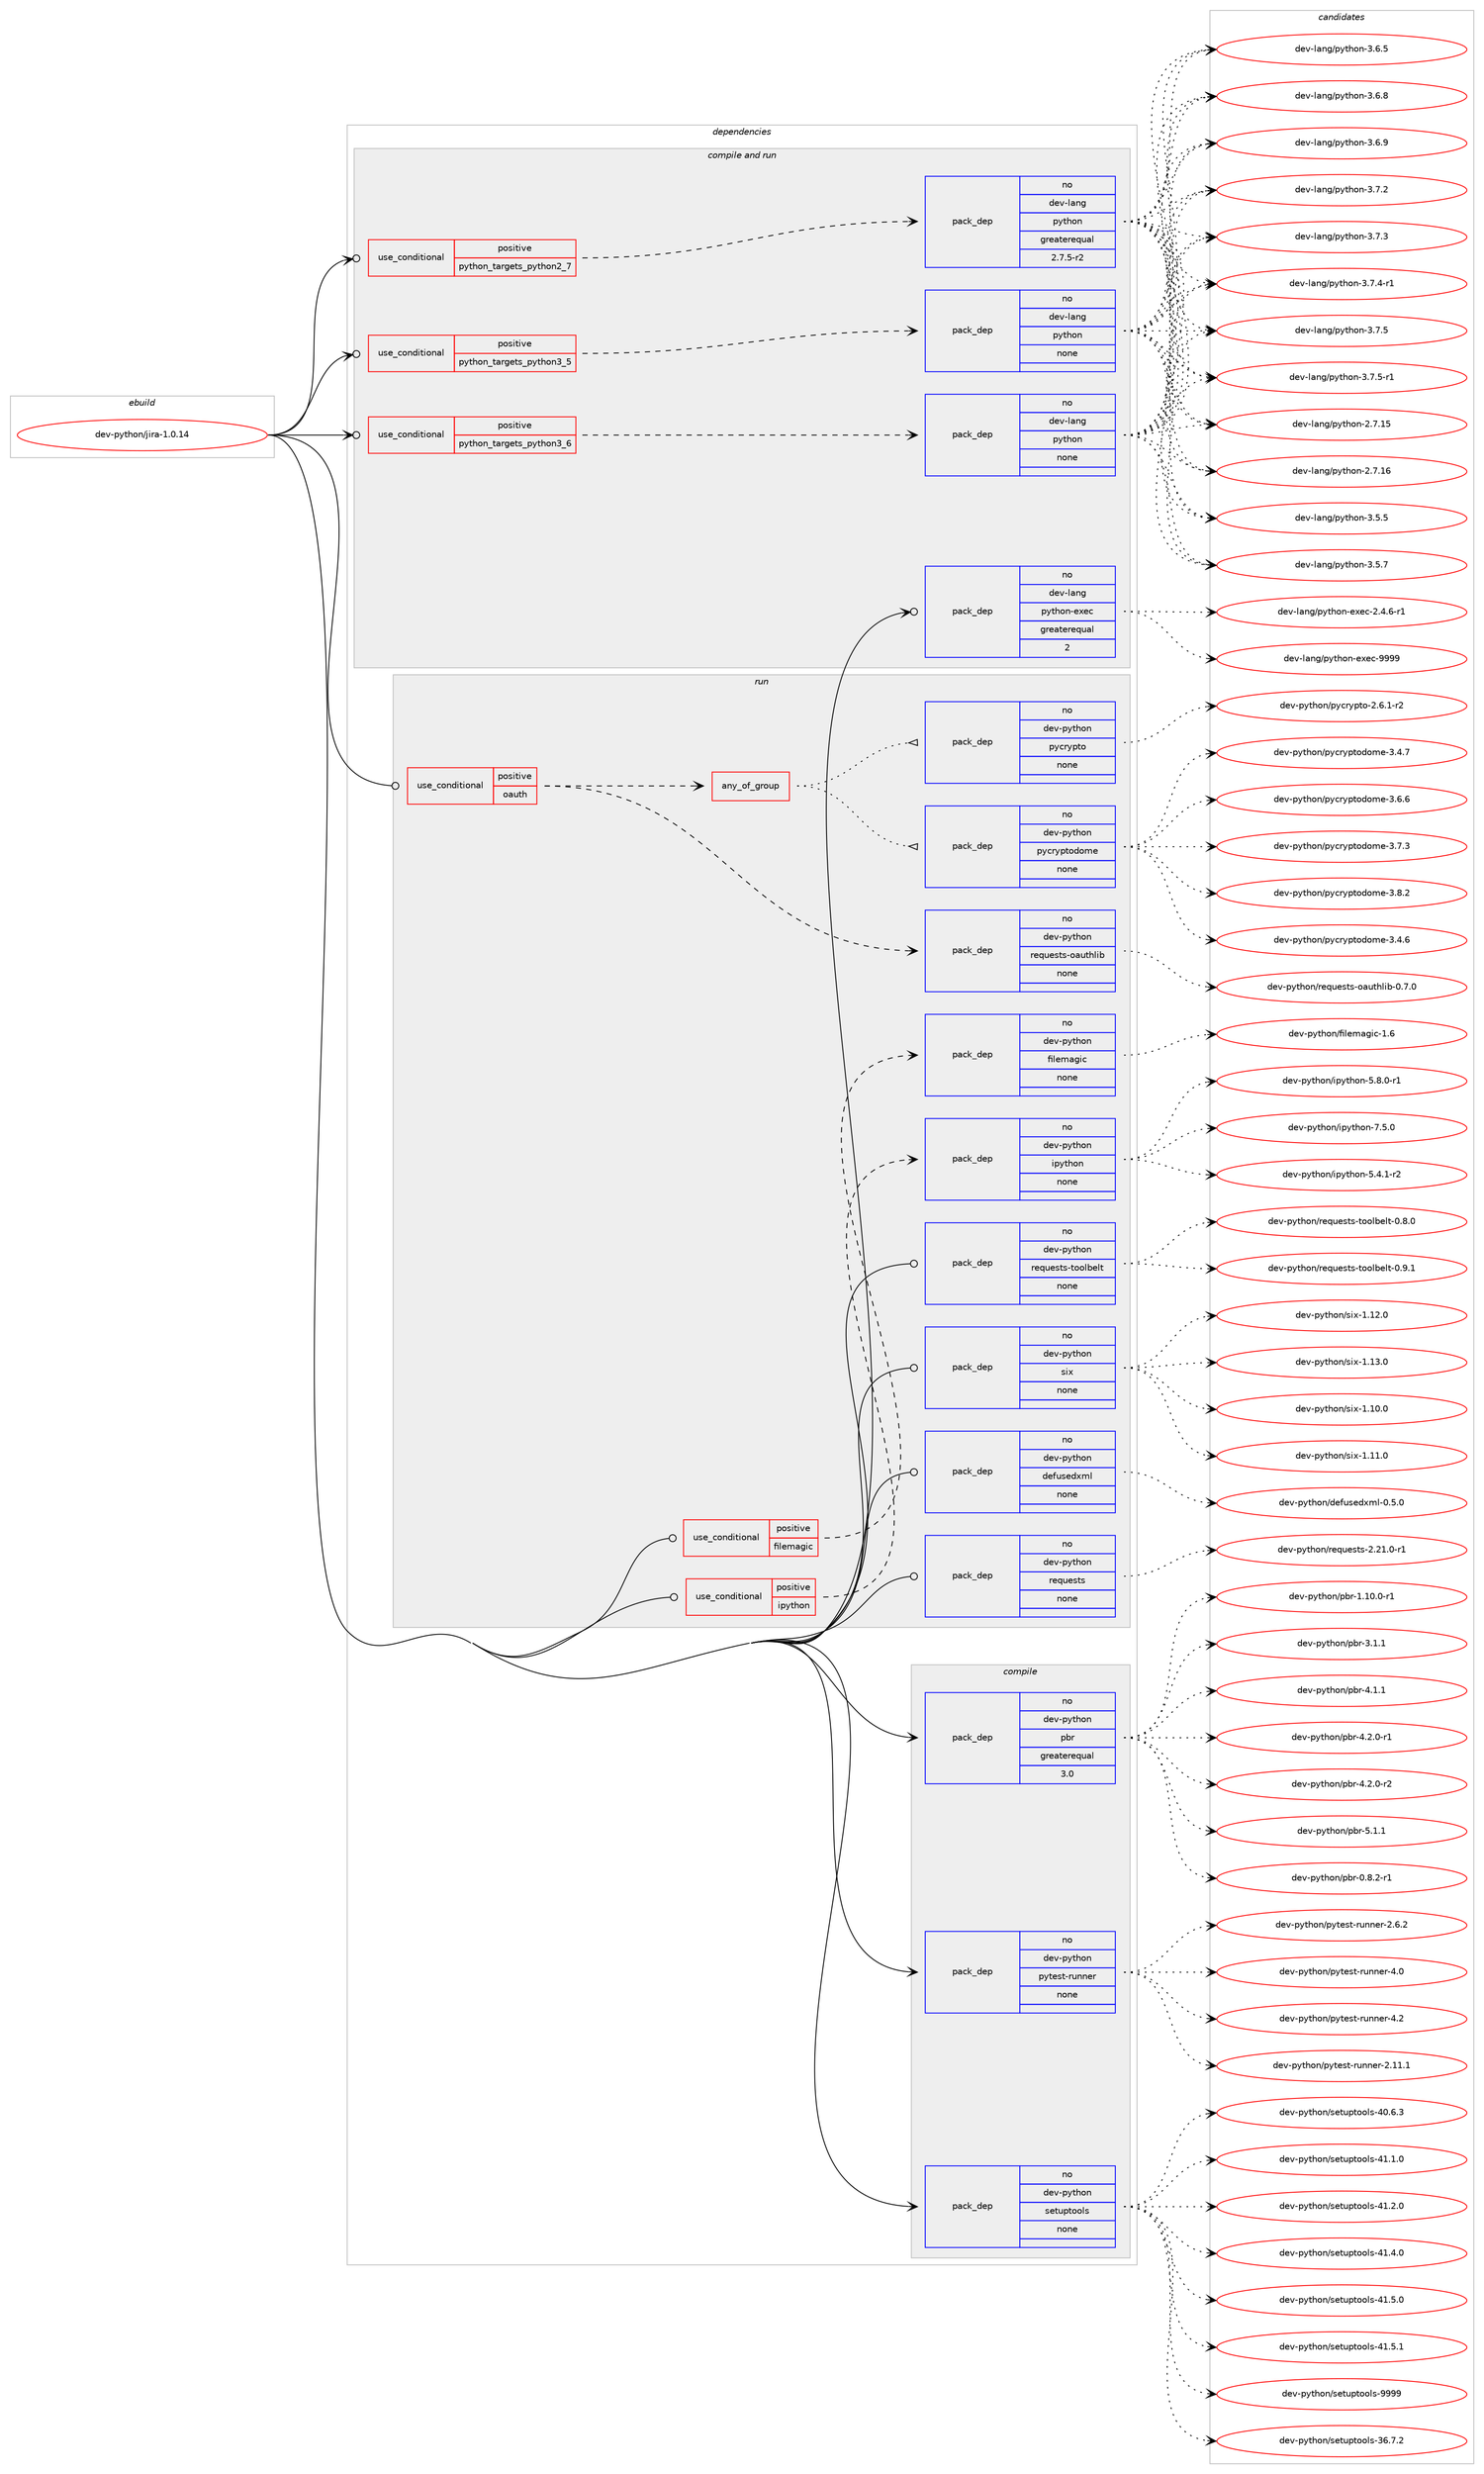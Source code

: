 digraph prolog {

# *************
# Graph options
# *************

newrank=true;
concentrate=true;
compound=true;
graph [rankdir=LR,fontname=Helvetica,fontsize=10,ranksep=1.5];#, ranksep=2.5, nodesep=0.2];
edge  [arrowhead=vee];
node  [fontname=Helvetica,fontsize=10];

# **********
# The ebuild
# **********

subgraph cluster_leftcol {
color=gray;
rank=same;
label=<<i>ebuild</i>>;
id [label="dev-python/jira-1.0.14", color=red, width=4, href="../dev-python/jira-1.0.14.svg"];
}

# ****************
# The dependencies
# ****************

subgraph cluster_midcol {
color=gray;
label=<<i>dependencies</i>>;
subgraph cluster_compile {
fillcolor="#eeeeee";
style=filled;
label=<<i>compile</i>>;
subgraph pack457963 {
dependency611172 [label=<<TABLE BORDER="0" CELLBORDER="1" CELLSPACING="0" CELLPADDING="4" WIDTH="220"><TR><TD ROWSPAN="6" CELLPADDING="30">pack_dep</TD></TR><TR><TD WIDTH="110">no</TD></TR><TR><TD>dev-python</TD></TR><TR><TD>pbr</TD></TR><TR><TD>greaterequal</TD></TR><TR><TD>3.0</TD></TR></TABLE>>, shape=none, color=blue];
}
id:e -> dependency611172:w [weight=20,style="solid",arrowhead="vee"];
subgraph pack457964 {
dependency611173 [label=<<TABLE BORDER="0" CELLBORDER="1" CELLSPACING="0" CELLPADDING="4" WIDTH="220"><TR><TD ROWSPAN="6" CELLPADDING="30">pack_dep</TD></TR><TR><TD WIDTH="110">no</TD></TR><TR><TD>dev-python</TD></TR><TR><TD>pytest-runner</TD></TR><TR><TD>none</TD></TR><TR><TD></TD></TR></TABLE>>, shape=none, color=blue];
}
id:e -> dependency611173:w [weight=20,style="solid",arrowhead="vee"];
subgraph pack457965 {
dependency611174 [label=<<TABLE BORDER="0" CELLBORDER="1" CELLSPACING="0" CELLPADDING="4" WIDTH="220"><TR><TD ROWSPAN="6" CELLPADDING="30">pack_dep</TD></TR><TR><TD WIDTH="110">no</TD></TR><TR><TD>dev-python</TD></TR><TR><TD>setuptools</TD></TR><TR><TD>none</TD></TR><TR><TD></TD></TR></TABLE>>, shape=none, color=blue];
}
id:e -> dependency611174:w [weight=20,style="solid",arrowhead="vee"];
}
subgraph cluster_compileandrun {
fillcolor="#eeeeee";
style=filled;
label=<<i>compile and run</i>>;
subgraph cond141409 {
dependency611175 [label=<<TABLE BORDER="0" CELLBORDER="1" CELLSPACING="0" CELLPADDING="4"><TR><TD ROWSPAN="3" CELLPADDING="10">use_conditional</TD></TR><TR><TD>positive</TD></TR><TR><TD>python_targets_python2_7</TD></TR></TABLE>>, shape=none, color=red];
subgraph pack457966 {
dependency611176 [label=<<TABLE BORDER="0" CELLBORDER="1" CELLSPACING="0" CELLPADDING="4" WIDTH="220"><TR><TD ROWSPAN="6" CELLPADDING="30">pack_dep</TD></TR><TR><TD WIDTH="110">no</TD></TR><TR><TD>dev-lang</TD></TR><TR><TD>python</TD></TR><TR><TD>greaterequal</TD></TR><TR><TD>2.7.5-r2</TD></TR></TABLE>>, shape=none, color=blue];
}
dependency611175:e -> dependency611176:w [weight=20,style="dashed",arrowhead="vee"];
}
id:e -> dependency611175:w [weight=20,style="solid",arrowhead="odotvee"];
subgraph cond141410 {
dependency611177 [label=<<TABLE BORDER="0" CELLBORDER="1" CELLSPACING="0" CELLPADDING="4"><TR><TD ROWSPAN="3" CELLPADDING="10">use_conditional</TD></TR><TR><TD>positive</TD></TR><TR><TD>python_targets_python3_5</TD></TR></TABLE>>, shape=none, color=red];
subgraph pack457967 {
dependency611178 [label=<<TABLE BORDER="0" CELLBORDER="1" CELLSPACING="0" CELLPADDING="4" WIDTH="220"><TR><TD ROWSPAN="6" CELLPADDING="30">pack_dep</TD></TR><TR><TD WIDTH="110">no</TD></TR><TR><TD>dev-lang</TD></TR><TR><TD>python</TD></TR><TR><TD>none</TD></TR><TR><TD></TD></TR></TABLE>>, shape=none, color=blue];
}
dependency611177:e -> dependency611178:w [weight=20,style="dashed",arrowhead="vee"];
}
id:e -> dependency611177:w [weight=20,style="solid",arrowhead="odotvee"];
subgraph cond141411 {
dependency611179 [label=<<TABLE BORDER="0" CELLBORDER="1" CELLSPACING="0" CELLPADDING="4"><TR><TD ROWSPAN="3" CELLPADDING="10">use_conditional</TD></TR><TR><TD>positive</TD></TR><TR><TD>python_targets_python3_6</TD></TR></TABLE>>, shape=none, color=red];
subgraph pack457968 {
dependency611180 [label=<<TABLE BORDER="0" CELLBORDER="1" CELLSPACING="0" CELLPADDING="4" WIDTH="220"><TR><TD ROWSPAN="6" CELLPADDING="30">pack_dep</TD></TR><TR><TD WIDTH="110">no</TD></TR><TR><TD>dev-lang</TD></TR><TR><TD>python</TD></TR><TR><TD>none</TD></TR><TR><TD></TD></TR></TABLE>>, shape=none, color=blue];
}
dependency611179:e -> dependency611180:w [weight=20,style="dashed",arrowhead="vee"];
}
id:e -> dependency611179:w [weight=20,style="solid",arrowhead="odotvee"];
subgraph pack457969 {
dependency611181 [label=<<TABLE BORDER="0" CELLBORDER="1" CELLSPACING="0" CELLPADDING="4" WIDTH="220"><TR><TD ROWSPAN="6" CELLPADDING="30">pack_dep</TD></TR><TR><TD WIDTH="110">no</TD></TR><TR><TD>dev-lang</TD></TR><TR><TD>python-exec</TD></TR><TR><TD>greaterequal</TD></TR><TR><TD>2</TD></TR></TABLE>>, shape=none, color=blue];
}
id:e -> dependency611181:w [weight=20,style="solid",arrowhead="odotvee"];
}
subgraph cluster_run {
fillcolor="#eeeeee";
style=filled;
label=<<i>run</i>>;
subgraph cond141412 {
dependency611182 [label=<<TABLE BORDER="0" CELLBORDER="1" CELLSPACING="0" CELLPADDING="4"><TR><TD ROWSPAN="3" CELLPADDING="10">use_conditional</TD></TR><TR><TD>positive</TD></TR><TR><TD>filemagic</TD></TR></TABLE>>, shape=none, color=red];
subgraph pack457970 {
dependency611183 [label=<<TABLE BORDER="0" CELLBORDER="1" CELLSPACING="0" CELLPADDING="4" WIDTH="220"><TR><TD ROWSPAN="6" CELLPADDING="30">pack_dep</TD></TR><TR><TD WIDTH="110">no</TD></TR><TR><TD>dev-python</TD></TR><TR><TD>filemagic</TD></TR><TR><TD>none</TD></TR><TR><TD></TD></TR></TABLE>>, shape=none, color=blue];
}
dependency611182:e -> dependency611183:w [weight=20,style="dashed",arrowhead="vee"];
}
id:e -> dependency611182:w [weight=20,style="solid",arrowhead="odot"];
subgraph cond141413 {
dependency611184 [label=<<TABLE BORDER="0" CELLBORDER="1" CELLSPACING="0" CELLPADDING="4"><TR><TD ROWSPAN="3" CELLPADDING="10">use_conditional</TD></TR><TR><TD>positive</TD></TR><TR><TD>ipython</TD></TR></TABLE>>, shape=none, color=red];
subgraph pack457971 {
dependency611185 [label=<<TABLE BORDER="0" CELLBORDER="1" CELLSPACING="0" CELLPADDING="4" WIDTH="220"><TR><TD ROWSPAN="6" CELLPADDING="30">pack_dep</TD></TR><TR><TD WIDTH="110">no</TD></TR><TR><TD>dev-python</TD></TR><TR><TD>ipython</TD></TR><TR><TD>none</TD></TR><TR><TD></TD></TR></TABLE>>, shape=none, color=blue];
}
dependency611184:e -> dependency611185:w [weight=20,style="dashed",arrowhead="vee"];
}
id:e -> dependency611184:w [weight=20,style="solid",arrowhead="odot"];
subgraph cond141414 {
dependency611186 [label=<<TABLE BORDER="0" CELLBORDER="1" CELLSPACING="0" CELLPADDING="4"><TR><TD ROWSPAN="3" CELLPADDING="10">use_conditional</TD></TR><TR><TD>positive</TD></TR><TR><TD>oauth</TD></TR></TABLE>>, shape=none, color=red];
subgraph any11428 {
dependency611187 [label=<<TABLE BORDER="0" CELLBORDER="1" CELLSPACING="0" CELLPADDING="4"><TR><TD CELLPADDING="10">any_of_group</TD></TR></TABLE>>, shape=none, color=red];subgraph pack457972 {
dependency611188 [label=<<TABLE BORDER="0" CELLBORDER="1" CELLSPACING="0" CELLPADDING="4" WIDTH="220"><TR><TD ROWSPAN="6" CELLPADDING="30">pack_dep</TD></TR><TR><TD WIDTH="110">no</TD></TR><TR><TD>dev-python</TD></TR><TR><TD>pycryptodome</TD></TR><TR><TD>none</TD></TR><TR><TD></TD></TR></TABLE>>, shape=none, color=blue];
}
dependency611187:e -> dependency611188:w [weight=20,style="dotted",arrowhead="oinv"];
subgraph pack457973 {
dependency611189 [label=<<TABLE BORDER="0" CELLBORDER="1" CELLSPACING="0" CELLPADDING="4" WIDTH="220"><TR><TD ROWSPAN="6" CELLPADDING="30">pack_dep</TD></TR><TR><TD WIDTH="110">no</TD></TR><TR><TD>dev-python</TD></TR><TR><TD>pycrypto</TD></TR><TR><TD>none</TD></TR><TR><TD></TD></TR></TABLE>>, shape=none, color=blue];
}
dependency611187:e -> dependency611189:w [weight=20,style="dotted",arrowhead="oinv"];
}
dependency611186:e -> dependency611187:w [weight=20,style="dashed",arrowhead="vee"];
subgraph pack457974 {
dependency611190 [label=<<TABLE BORDER="0" CELLBORDER="1" CELLSPACING="0" CELLPADDING="4" WIDTH="220"><TR><TD ROWSPAN="6" CELLPADDING="30">pack_dep</TD></TR><TR><TD WIDTH="110">no</TD></TR><TR><TD>dev-python</TD></TR><TR><TD>requests-oauthlib</TD></TR><TR><TD>none</TD></TR><TR><TD></TD></TR></TABLE>>, shape=none, color=blue];
}
dependency611186:e -> dependency611190:w [weight=20,style="dashed",arrowhead="vee"];
}
id:e -> dependency611186:w [weight=20,style="solid",arrowhead="odot"];
subgraph pack457975 {
dependency611191 [label=<<TABLE BORDER="0" CELLBORDER="1" CELLSPACING="0" CELLPADDING="4" WIDTH="220"><TR><TD ROWSPAN="6" CELLPADDING="30">pack_dep</TD></TR><TR><TD WIDTH="110">no</TD></TR><TR><TD>dev-python</TD></TR><TR><TD>defusedxml</TD></TR><TR><TD>none</TD></TR><TR><TD></TD></TR></TABLE>>, shape=none, color=blue];
}
id:e -> dependency611191:w [weight=20,style="solid",arrowhead="odot"];
subgraph pack457976 {
dependency611192 [label=<<TABLE BORDER="0" CELLBORDER="1" CELLSPACING="0" CELLPADDING="4" WIDTH="220"><TR><TD ROWSPAN="6" CELLPADDING="30">pack_dep</TD></TR><TR><TD WIDTH="110">no</TD></TR><TR><TD>dev-python</TD></TR><TR><TD>requests</TD></TR><TR><TD>none</TD></TR><TR><TD></TD></TR></TABLE>>, shape=none, color=blue];
}
id:e -> dependency611192:w [weight=20,style="solid",arrowhead="odot"];
subgraph pack457977 {
dependency611193 [label=<<TABLE BORDER="0" CELLBORDER="1" CELLSPACING="0" CELLPADDING="4" WIDTH="220"><TR><TD ROWSPAN="6" CELLPADDING="30">pack_dep</TD></TR><TR><TD WIDTH="110">no</TD></TR><TR><TD>dev-python</TD></TR><TR><TD>requests-toolbelt</TD></TR><TR><TD>none</TD></TR><TR><TD></TD></TR></TABLE>>, shape=none, color=blue];
}
id:e -> dependency611193:w [weight=20,style="solid",arrowhead="odot"];
subgraph pack457978 {
dependency611194 [label=<<TABLE BORDER="0" CELLBORDER="1" CELLSPACING="0" CELLPADDING="4" WIDTH="220"><TR><TD ROWSPAN="6" CELLPADDING="30">pack_dep</TD></TR><TR><TD WIDTH="110">no</TD></TR><TR><TD>dev-python</TD></TR><TR><TD>six</TD></TR><TR><TD>none</TD></TR><TR><TD></TD></TR></TABLE>>, shape=none, color=blue];
}
id:e -> dependency611194:w [weight=20,style="solid",arrowhead="odot"];
}
}

# **************
# The candidates
# **************

subgraph cluster_choices {
rank=same;
color=gray;
label=<<i>candidates</i>>;

subgraph choice457963 {
color=black;
nodesep=1;
choice1001011184511212111610411111047112981144548465646504511449 [label="dev-python/pbr-0.8.2-r1", color=red, width=4,href="../dev-python/pbr-0.8.2-r1.svg"];
choice100101118451121211161041111104711298114454946494846484511449 [label="dev-python/pbr-1.10.0-r1", color=red, width=4,href="../dev-python/pbr-1.10.0-r1.svg"];
choice100101118451121211161041111104711298114455146494649 [label="dev-python/pbr-3.1.1", color=red, width=4,href="../dev-python/pbr-3.1.1.svg"];
choice100101118451121211161041111104711298114455246494649 [label="dev-python/pbr-4.1.1", color=red, width=4,href="../dev-python/pbr-4.1.1.svg"];
choice1001011184511212111610411111047112981144552465046484511449 [label="dev-python/pbr-4.2.0-r1", color=red, width=4,href="../dev-python/pbr-4.2.0-r1.svg"];
choice1001011184511212111610411111047112981144552465046484511450 [label="dev-python/pbr-4.2.0-r2", color=red, width=4,href="../dev-python/pbr-4.2.0-r2.svg"];
choice100101118451121211161041111104711298114455346494649 [label="dev-python/pbr-5.1.1", color=red, width=4,href="../dev-python/pbr-5.1.1.svg"];
dependency611172:e -> choice1001011184511212111610411111047112981144548465646504511449:w [style=dotted,weight="100"];
dependency611172:e -> choice100101118451121211161041111104711298114454946494846484511449:w [style=dotted,weight="100"];
dependency611172:e -> choice100101118451121211161041111104711298114455146494649:w [style=dotted,weight="100"];
dependency611172:e -> choice100101118451121211161041111104711298114455246494649:w [style=dotted,weight="100"];
dependency611172:e -> choice1001011184511212111610411111047112981144552465046484511449:w [style=dotted,weight="100"];
dependency611172:e -> choice1001011184511212111610411111047112981144552465046484511450:w [style=dotted,weight="100"];
dependency611172:e -> choice100101118451121211161041111104711298114455346494649:w [style=dotted,weight="100"];
}
subgraph choice457964 {
color=black;
nodesep=1;
choice10010111845112121116104111110471121211161011151164511411711011010111445504649494649 [label="dev-python/pytest-runner-2.11.1", color=red, width=4,href="../dev-python/pytest-runner-2.11.1.svg"];
choice100101118451121211161041111104711212111610111511645114117110110101114455046544650 [label="dev-python/pytest-runner-2.6.2", color=red, width=4,href="../dev-python/pytest-runner-2.6.2.svg"];
choice10010111845112121116104111110471121211161011151164511411711011010111445524648 [label="dev-python/pytest-runner-4.0", color=red, width=4,href="../dev-python/pytest-runner-4.0.svg"];
choice10010111845112121116104111110471121211161011151164511411711011010111445524650 [label="dev-python/pytest-runner-4.2", color=red, width=4,href="../dev-python/pytest-runner-4.2.svg"];
dependency611173:e -> choice10010111845112121116104111110471121211161011151164511411711011010111445504649494649:w [style=dotted,weight="100"];
dependency611173:e -> choice100101118451121211161041111104711212111610111511645114117110110101114455046544650:w [style=dotted,weight="100"];
dependency611173:e -> choice10010111845112121116104111110471121211161011151164511411711011010111445524648:w [style=dotted,weight="100"];
dependency611173:e -> choice10010111845112121116104111110471121211161011151164511411711011010111445524650:w [style=dotted,weight="100"];
}
subgraph choice457965 {
color=black;
nodesep=1;
choice100101118451121211161041111104711510111611711211611111110811545515446554650 [label="dev-python/setuptools-36.7.2", color=red, width=4,href="../dev-python/setuptools-36.7.2.svg"];
choice100101118451121211161041111104711510111611711211611111110811545524846544651 [label="dev-python/setuptools-40.6.3", color=red, width=4,href="../dev-python/setuptools-40.6.3.svg"];
choice100101118451121211161041111104711510111611711211611111110811545524946494648 [label="dev-python/setuptools-41.1.0", color=red, width=4,href="../dev-python/setuptools-41.1.0.svg"];
choice100101118451121211161041111104711510111611711211611111110811545524946504648 [label="dev-python/setuptools-41.2.0", color=red, width=4,href="../dev-python/setuptools-41.2.0.svg"];
choice100101118451121211161041111104711510111611711211611111110811545524946524648 [label="dev-python/setuptools-41.4.0", color=red, width=4,href="../dev-python/setuptools-41.4.0.svg"];
choice100101118451121211161041111104711510111611711211611111110811545524946534648 [label="dev-python/setuptools-41.5.0", color=red, width=4,href="../dev-python/setuptools-41.5.0.svg"];
choice100101118451121211161041111104711510111611711211611111110811545524946534649 [label="dev-python/setuptools-41.5.1", color=red, width=4,href="../dev-python/setuptools-41.5.1.svg"];
choice10010111845112121116104111110471151011161171121161111111081154557575757 [label="dev-python/setuptools-9999", color=red, width=4,href="../dev-python/setuptools-9999.svg"];
dependency611174:e -> choice100101118451121211161041111104711510111611711211611111110811545515446554650:w [style=dotted,weight="100"];
dependency611174:e -> choice100101118451121211161041111104711510111611711211611111110811545524846544651:w [style=dotted,weight="100"];
dependency611174:e -> choice100101118451121211161041111104711510111611711211611111110811545524946494648:w [style=dotted,weight="100"];
dependency611174:e -> choice100101118451121211161041111104711510111611711211611111110811545524946504648:w [style=dotted,weight="100"];
dependency611174:e -> choice100101118451121211161041111104711510111611711211611111110811545524946524648:w [style=dotted,weight="100"];
dependency611174:e -> choice100101118451121211161041111104711510111611711211611111110811545524946534648:w [style=dotted,weight="100"];
dependency611174:e -> choice100101118451121211161041111104711510111611711211611111110811545524946534649:w [style=dotted,weight="100"];
dependency611174:e -> choice10010111845112121116104111110471151011161171121161111111081154557575757:w [style=dotted,weight="100"];
}
subgraph choice457966 {
color=black;
nodesep=1;
choice10010111845108971101034711212111610411111045504655464953 [label="dev-lang/python-2.7.15", color=red, width=4,href="../dev-lang/python-2.7.15.svg"];
choice10010111845108971101034711212111610411111045504655464954 [label="dev-lang/python-2.7.16", color=red, width=4,href="../dev-lang/python-2.7.16.svg"];
choice100101118451089711010347112121116104111110455146534653 [label="dev-lang/python-3.5.5", color=red, width=4,href="../dev-lang/python-3.5.5.svg"];
choice100101118451089711010347112121116104111110455146534655 [label="dev-lang/python-3.5.7", color=red, width=4,href="../dev-lang/python-3.5.7.svg"];
choice100101118451089711010347112121116104111110455146544653 [label="dev-lang/python-3.6.5", color=red, width=4,href="../dev-lang/python-3.6.5.svg"];
choice100101118451089711010347112121116104111110455146544656 [label="dev-lang/python-3.6.8", color=red, width=4,href="../dev-lang/python-3.6.8.svg"];
choice100101118451089711010347112121116104111110455146544657 [label="dev-lang/python-3.6.9", color=red, width=4,href="../dev-lang/python-3.6.9.svg"];
choice100101118451089711010347112121116104111110455146554650 [label="dev-lang/python-3.7.2", color=red, width=4,href="../dev-lang/python-3.7.2.svg"];
choice100101118451089711010347112121116104111110455146554651 [label="dev-lang/python-3.7.3", color=red, width=4,href="../dev-lang/python-3.7.3.svg"];
choice1001011184510897110103471121211161041111104551465546524511449 [label="dev-lang/python-3.7.4-r1", color=red, width=4,href="../dev-lang/python-3.7.4-r1.svg"];
choice100101118451089711010347112121116104111110455146554653 [label="dev-lang/python-3.7.5", color=red, width=4,href="../dev-lang/python-3.7.5.svg"];
choice1001011184510897110103471121211161041111104551465546534511449 [label="dev-lang/python-3.7.5-r1", color=red, width=4,href="../dev-lang/python-3.7.5-r1.svg"];
dependency611176:e -> choice10010111845108971101034711212111610411111045504655464953:w [style=dotted,weight="100"];
dependency611176:e -> choice10010111845108971101034711212111610411111045504655464954:w [style=dotted,weight="100"];
dependency611176:e -> choice100101118451089711010347112121116104111110455146534653:w [style=dotted,weight="100"];
dependency611176:e -> choice100101118451089711010347112121116104111110455146534655:w [style=dotted,weight="100"];
dependency611176:e -> choice100101118451089711010347112121116104111110455146544653:w [style=dotted,weight="100"];
dependency611176:e -> choice100101118451089711010347112121116104111110455146544656:w [style=dotted,weight="100"];
dependency611176:e -> choice100101118451089711010347112121116104111110455146544657:w [style=dotted,weight="100"];
dependency611176:e -> choice100101118451089711010347112121116104111110455146554650:w [style=dotted,weight="100"];
dependency611176:e -> choice100101118451089711010347112121116104111110455146554651:w [style=dotted,weight="100"];
dependency611176:e -> choice1001011184510897110103471121211161041111104551465546524511449:w [style=dotted,weight="100"];
dependency611176:e -> choice100101118451089711010347112121116104111110455146554653:w [style=dotted,weight="100"];
dependency611176:e -> choice1001011184510897110103471121211161041111104551465546534511449:w [style=dotted,weight="100"];
}
subgraph choice457967 {
color=black;
nodesep=1;
choice10010111845108971101034711212111610411111045504655464953 [label="dev-lang/python-2.7.15", color=red, width=4,href="../dev-lang/python-2.7.15.svg"];
choice10010111845108971101034711212111610411111045504655464954 [label="dev-lang/python-2.7.16", color=red, width=4,href="../dev-lang/python-2.7.16.svg"];
choice100101118451089711010347112121116104111110455146534653 [label="dev-lang/python-3.5.5", color=red, width=4,href="../dev-lang/python-3.5.5.svg"];
choice100101118451089711010347112121116104111110455146534655 [label="dev-lang/python-3.5.7", color=red, width=4,href="../dev-lang/python-3.5.7.svg"];
choice100101118451089711010347112121116104111110455146544653 [label="dev-lang/python-3.6.5", color=red, width=4,href="../dev-lang/python-3.6.5.svg"];
choice100101118451089711010347112121116104111110455146544656 [label="dev-lang/python-3.6.8", color=red, width=4,href="../dev-lang/python-3.6.8.svg"];
choice100101118451089711010347112121116104111110455146544657 [label="dev-lang/python-3.6.9", color=red, width=4,href="../dev-lang/python-3.6.9.svg"];
choice100101118451089711010347112121116104111110455146554650 [label="dev-lang/python-3.7.2", color=red, width=4,href="../dev-lang/python-3.7.2.svg"];
choice100101118451089711010347112121116104111110455146554651 [label="dev-lang/python-3.7.3", color=red, width=4,href="../dev-lang/python-3.7.3.svg"];
choice1001011184510897110103471121211161041111104551465546524511449 [label="dev-lang/python-3.7.4-r1", color=red, width=4,href="../dev-lang/python-3.7.4-r1.svg"];
choice100101118451089711010347112121116104111110455146554653 [label="dev-lang/python-3.7.5", color=red, width=4,href="../dev-lang/python-3.7.5.svg"];
choice1001011184510897110103471121211161041111104551465546534511449 [label="dev-lang/python-3.7.5-r1", color=red, width=4,href="../dev-lang/python-3.7.5-r1.svg"];
dependency611178:e -> choice10010111845108971101034711212111610411111045504655464953:w [style=dotted,weight="100"];
dependency611178:e -> choice10010111845108971101034711212111610411111045504655464954:w [style=dotted,weight="100"];
dependency611178:e -> choice100101118451089711010347112121116104111110455146534653:w [style=dotted,weight="100"];
dependency611178:e -> choice100101118451089711010347112121116104111110455146534655:w [style=dotted,weight="100"];
dependency611178:e -> choice100101118451089711010347112121116104111110455146544653:w [style=dotted,weight="100"];
dependency611178:e -> choice100101118451089711010347112121116104111110455146544656:w [style=dotted,weight="100"];
dependency611178:e -> choice100101118451089711010347112121116104111110455146544657:w [style=dotted,weight="100"];
dependency611178:e -> choice100101118451089711010347112121116104111110455146554650:w [style=dotted,weight="100"];
dependency611178:e -> choice100101118451089711010347112121116104111110455146554651:w [style=dotted,weight="100"];
dependency611178:e -> choice1001011184510897110103471121211161041111104551465546524511449:w [style=dotted,weight="100"];
dependency611178:e -> choice100101118451089711010347112121116104111110455146554653:w [style=dotted,weight="100"];
dependency611178:e -> choice1001011184510897110103471121211161041111104551465546534511449:w [style=dotted,weight="100"];
}
subgraph choice457968 {
color=black;
nodesep=1;
choice10010111845108971101034711212111610411111045504655464953 [label="dev-lang/python-2.7.15", color=red, width=4,href="../dev-lang/python-2.7.15.svg"];
choice10010111845108971101034711212111610411111045504655464954 [label="dev-lang/python-2.7.16", color=red, width=4,href="../dev-lang/python-2.7.16.svg"];
choice100101118451089711010347112121116104111110455146534653 [label="dev-lang/python-3.5.5", color=red, width=4,href="../dev-lang/python-3.5.5.svg"];
choice100101118451089711010347112121116104111110455146534655 [label="dev-lang/python-3.5.7", color=red, width=4,href="../dev-lang/python-3.5.7.svg"];
choice100101118451089711010347112121116104111110455146544653 [label="dev-lang/python-3.6.5", color=red, width=4,href="../dev-lang/python-3.6.5.svg"];
choice100101118451089711010347112121116104111110455146544656 [label="dev-lang/python-3.6.8", color=red, width=4,href="../dev-lang/python-3.6.8.svg"];
choice100101118451089711010347112121116104111110455146544657 [label="dev-lang/python-3.6.9", color=red, width=4,href="../dev-lang/python-3.6.9.svg"];
choice100101118451089711010347112121116104111110455146554650 [label="dev-lang/python-3.7.2", color=red, width=4,href="../dev-lang/python-3.7.2.svg"];
choice100101118451089711010347112121116104111110455146554651 [label="dev-lang/python-3.7.3", color=red, width=4,href="../dev-lang/python-3.7.3.svg"];
choice1001011184510897110103471121211161041111104551465546524511449 [label="dev-lang/python-3.7.4-r1", color=red, width=4,href="../dev-lang/python-3.7.4-r1.svg"];
choice100101118451089711010347112121116104111110455146554653 [label="dev-lang/python-3.7.5", color=red, width=4,href="../dev-lang/python-3.7.5.svg"];
choice1001011184510897110103471121211161041111104551465546534511449 [label="dev-lang/python-3.7.5-r1", color=red, width=4,href="../dev-lang/python-3.7.5-r1.svg"];
dependency611180:e -> choice10010111845108971101034711212111610411111045504655464953:w [style=dotted,weight="100"];
dependency611180:e -> choice10010111845108971101034711212111610411111045504655464954:w [style=dotted,weight="100"];
dependency611180:e -> choice100101118451089711010347112121116104111110455146534653:w [style=dotted,weight="100"];
dependency611180:e -> choice100101118451089711010347112121116104111110455146534655:w [style=dotted,weight="100"];
dependency611180:e -> choice100101118451089711010347112121116104111110455146544653:w [style=dotted,weight="100"];
dependency611180:e -> choice100101118451089711010347112121116104111110455146544656:w [style=dotted,weight="100"];
dependency611180:e -> choice100101118451089711010347112121116104111110455146544657:w [style=dotted,weight="100"];
dependency611180:e -> choice100101118451089711010347112121116104111110455146554650:w [style=dotted,weight="100"];
dependency611180:e -> choice100101118451089711010347112121116104111110455146554651:w [style=dotted,weight="100"];
dependency611180:e -> choice1001011184510897110103471121211161041111104551465546524511449:w [style=dotted,weight="100"];
dependency611180:e -> choice100101118451089711010347112121116104111110455146554653:w [style=dotted,weight="100"];
dependency611180:e -> choice1001011184510897110103471121211161041111104551465546534511449:w [style=dotted,weight="100"];
}
subgraph choice457969 {
color=black;
nodesep=1;
choice10010111845108971101034711212111610411111045101120101994550465246544511449 [label="dev-lang/python-exec-2.4.6-r1", color=red, width=4,href="../dev-lang/python-exec-2.4.6-r1.svg"];
choice10010111845108971101034711212111610411111045101120101994557575757 [label="dev-lang/python-exec-9999", color=red, width=4,href="../dev-lang/python-exec-9999.svg"];
dependency611181:e -> choice10010111845108971101034711212111610411111045101120101994550465246544511449:w [style=dotted,weight="100"];
dependency611181:e -> choice10010111845108971101034711212111610411111045101120101994557575757:w [style=dotted,weight="100"];
}
subgraph choice457970 {
color=black;
nodesep=1;
choice1001011184511212111610411111047102105108101109971031059945494654 [label="dev-python/filemagic-1.6", color=red, width=4,href="../dev-python/filemagic-1.6.svg"];
dependency611183:e -> choice1001011184511212111610411111047102105108101109971031059945494654:w [style=dotted,weight="100"];
}
subgraph choice457971 {
color=black;
nodesep=1;
choice10010111845112121116104111110471051121211161041111104553465246494511450 [label="dev-python/ipython-5.4.1-r2", color=red, width=4,href="../dev-python/ipython-5.4.1-r2.svg"];
choice10010111845112121116104111110471051121211161041111104553465646484511449 [label="dev-python/ipython-5.8.0-r1", color=red, width=4,href="../dev-python/ipython-5.8.0-r1.svg"];
choice1001011184511212111610411111047105112121116104111110455546534648 [label="dev-python/ipython-7.5.0", color=red, width=4,href="../dev-python/ipython-7.5.0.svg"];
dependency611185:e -> choice10010111845112121116104111110471051121211161041111104553465246494511450:w [style=dotted,weight="100"];
dependency611185:e -> choice10010111845112121116104111110471051121211161041111104553465646484511449:w [style=dotted,weight="100"];
dependency611185:e -> choice1001011184511212111610411111047105112121116104111110455546534648:w [style=dotted,weight="100"];
}
subgraph choice457972 {
color=black;
nodesep=1;
choice100101118451121211161041111104711212199114121112116111100111109101455146524654 [label="dev-python/pycryptodome-3.4.6", color=red, width=4,href="../dev-python/pycryptodome-3.4.6.svg"];
choice100101118451121211161041111104711212199114121112116111100111109101455146524655 [label="dev-python/pycryptodome-3.4.7", color=red, width=4,href="../dev-python/pycryptodome-3.4.7.svg"];
choice100101118451121211161041111104711212199114121112116111100111109101455146544654 [label="dev-python/pycryptodome-3.6.6", color=red, width=4,href="../dev-python/pycryptodome-3.6.6.svg"];
choice100101118451121211161041111104711212199114121112116111100111109101455146554651 [label="dev-python/pycryptodome-3.7.3", color=red, width=4,href="../dev-python/pycryptodome-3.7.3.svg"];
choice100101118451121211161041111104711212199114121112116111100111109101455146564650 [label="dev-python/pycryptodome-3.8.2", color=red, width=4,href="../dev-python/pycryptodome-3.8.2.svg"];
dependency611188:e -> choice100101118451121211161041111104711212199114121112116111100111109101455146524654:w [style=dotted,weight="100"];
dependency611188:e -> choice100101118451121211161041111104711212199114121112116111100111109101455146524655:w [style=dotted,weight="100"];
dependency611188:e -> choice100101118451121211161041111104711212199114121112116111100111109101455146544654:w [style=dotted,weight="100"];
dependency611188:e -> choice100101118451121211161041111104711212199114121112116111100111109101455146554651:w [style=dotted,weight="100"];
dependency611188:e -> choice100101118451121211161041111104711212199114121112116111100111109101455146564650:w [style=dotted,weight="100"];
}
subgraph choice457973 {
color=black;
nodesep=1;
choice1001011184511212111610411111047112121991141211121161114550465446494511450 [label="dev-python/pycrypto-2.6.1-r2", color=red, width=4,href="../dev-python/pycrypto-2.6.1-r2.svg"];
dependency611189:e -> choice1001011184511212111610411111047112121991141211121161114550465446494511450:w [style=dotted,weight="100"];
}
subgraph choice457974 {
color=black;
nodesep=1;
choice1001011184511212111610411111047114101113117101115116115451119711711610410810598454846554648 [label="dev-python/requests-oauthlib-0.7.0", color=red, width=4,href="../dev-python/requests-oauthlib-0.7.0.svg"];
dependency611190:e -> choice1001011184511212111610411111047114101113117101115116115451119711711610410810598454846554648:w [style=dotted,weight="100"];
}
subgraph choice457975 {
color=black;
nodesep=1;
choice1001011184511212111610411111047100101102117115101100120109108454846534648 [label="dev-python/defusedxml-0.5.0", color=red, width=4,href="../dev-python/defusedxml-0.5.0.svg"];
dependency611191:e -> choice1001011184511212111610411111047100101102117115101100120109108454846534648:w [style=dotted,weight="100"];
}
subgraph choice457976 {
color=black;
nodesep=1;
choice1001011184511212111610411111047114101113117101115116115455046504946484511449 [label="dev-python/requests-2.21.0-r1", color=red, width=4,href="../dev-python/requests-2.21.0-r1.svg"];
dependency611192:e -> choice1001011184511212111610411111047114101113117101115116115455046504946484511449:w [style=dotted,weight="100"];
}
subgraph choice457977 {
color=black;
nodesep=1;
choice10010111845112121116104111110471141011131171011151161154511611111110898101108116454846564648 [label="dev-python/requests-toolbelt-0.8.0", color=red, width=4,href="../dev-python/requests-toolbelt-0.8.0.svg"];
choice10010111845112121116104111110471141011131171011151161154511611111110898101108116454846574649 [label="dev-python/requests-toolbelt-0.9.1", color=red, width=4,href="../dev-python/requests-toolbelt-0.9.1.svg"];
dependency611193:e -> choice10010111845112121116104111110471141011131171011151161154511611111110898101108116454846564648:w [style=dotted,weight="100"];
dependency611193:e -> choice10010111845112121116104111110471141011131171011151161154511611111110898101108116454846574649:w [style=dotted,weight="100"];
}
subgraph choice457978 {
color=black;
nodesep=1;
choice100101118451121211161041111104711510512045494649484648 [label="dev-python/six-1.10.0", color=red, width=4,href="../dev-python/six-1.10.0.svg"];
choice100101118451121211161041111104711510512045494649494648 [label="dev-python/six-1.11.0", color=red, width=4,href="../dev-python/six-1.11.0.svg"];
choice100101118451121211161041111104711510512045494649504648 [label="dev-python/six-1.12.0", color=red, width=4,href="../dev-python/six-1.12.0.svg"];
choice100101118451121211161041111104711510512045494649514648 [label="dev-python/six-1.13.0", color=red, width=4,href="../dev-python/six-1.13.0.svg"];
dependency611194:e -> choice100101118451121211161041111104711510512045494649484648:w [style=dotted,weight="100"];
dependency611194:e -> choice100101118451121211161041111104711510512045494649494648:w [style=dotted,weight="100"];
dependency611194:e -> choice100101118451121211161041111104711510512045494649504648:w [style=dotted,weight="100"];
dependency611194:e -> choice100101118451121211161041111104711510512045494649514648:w [style=dotted,weight="100"];
}
}

}
